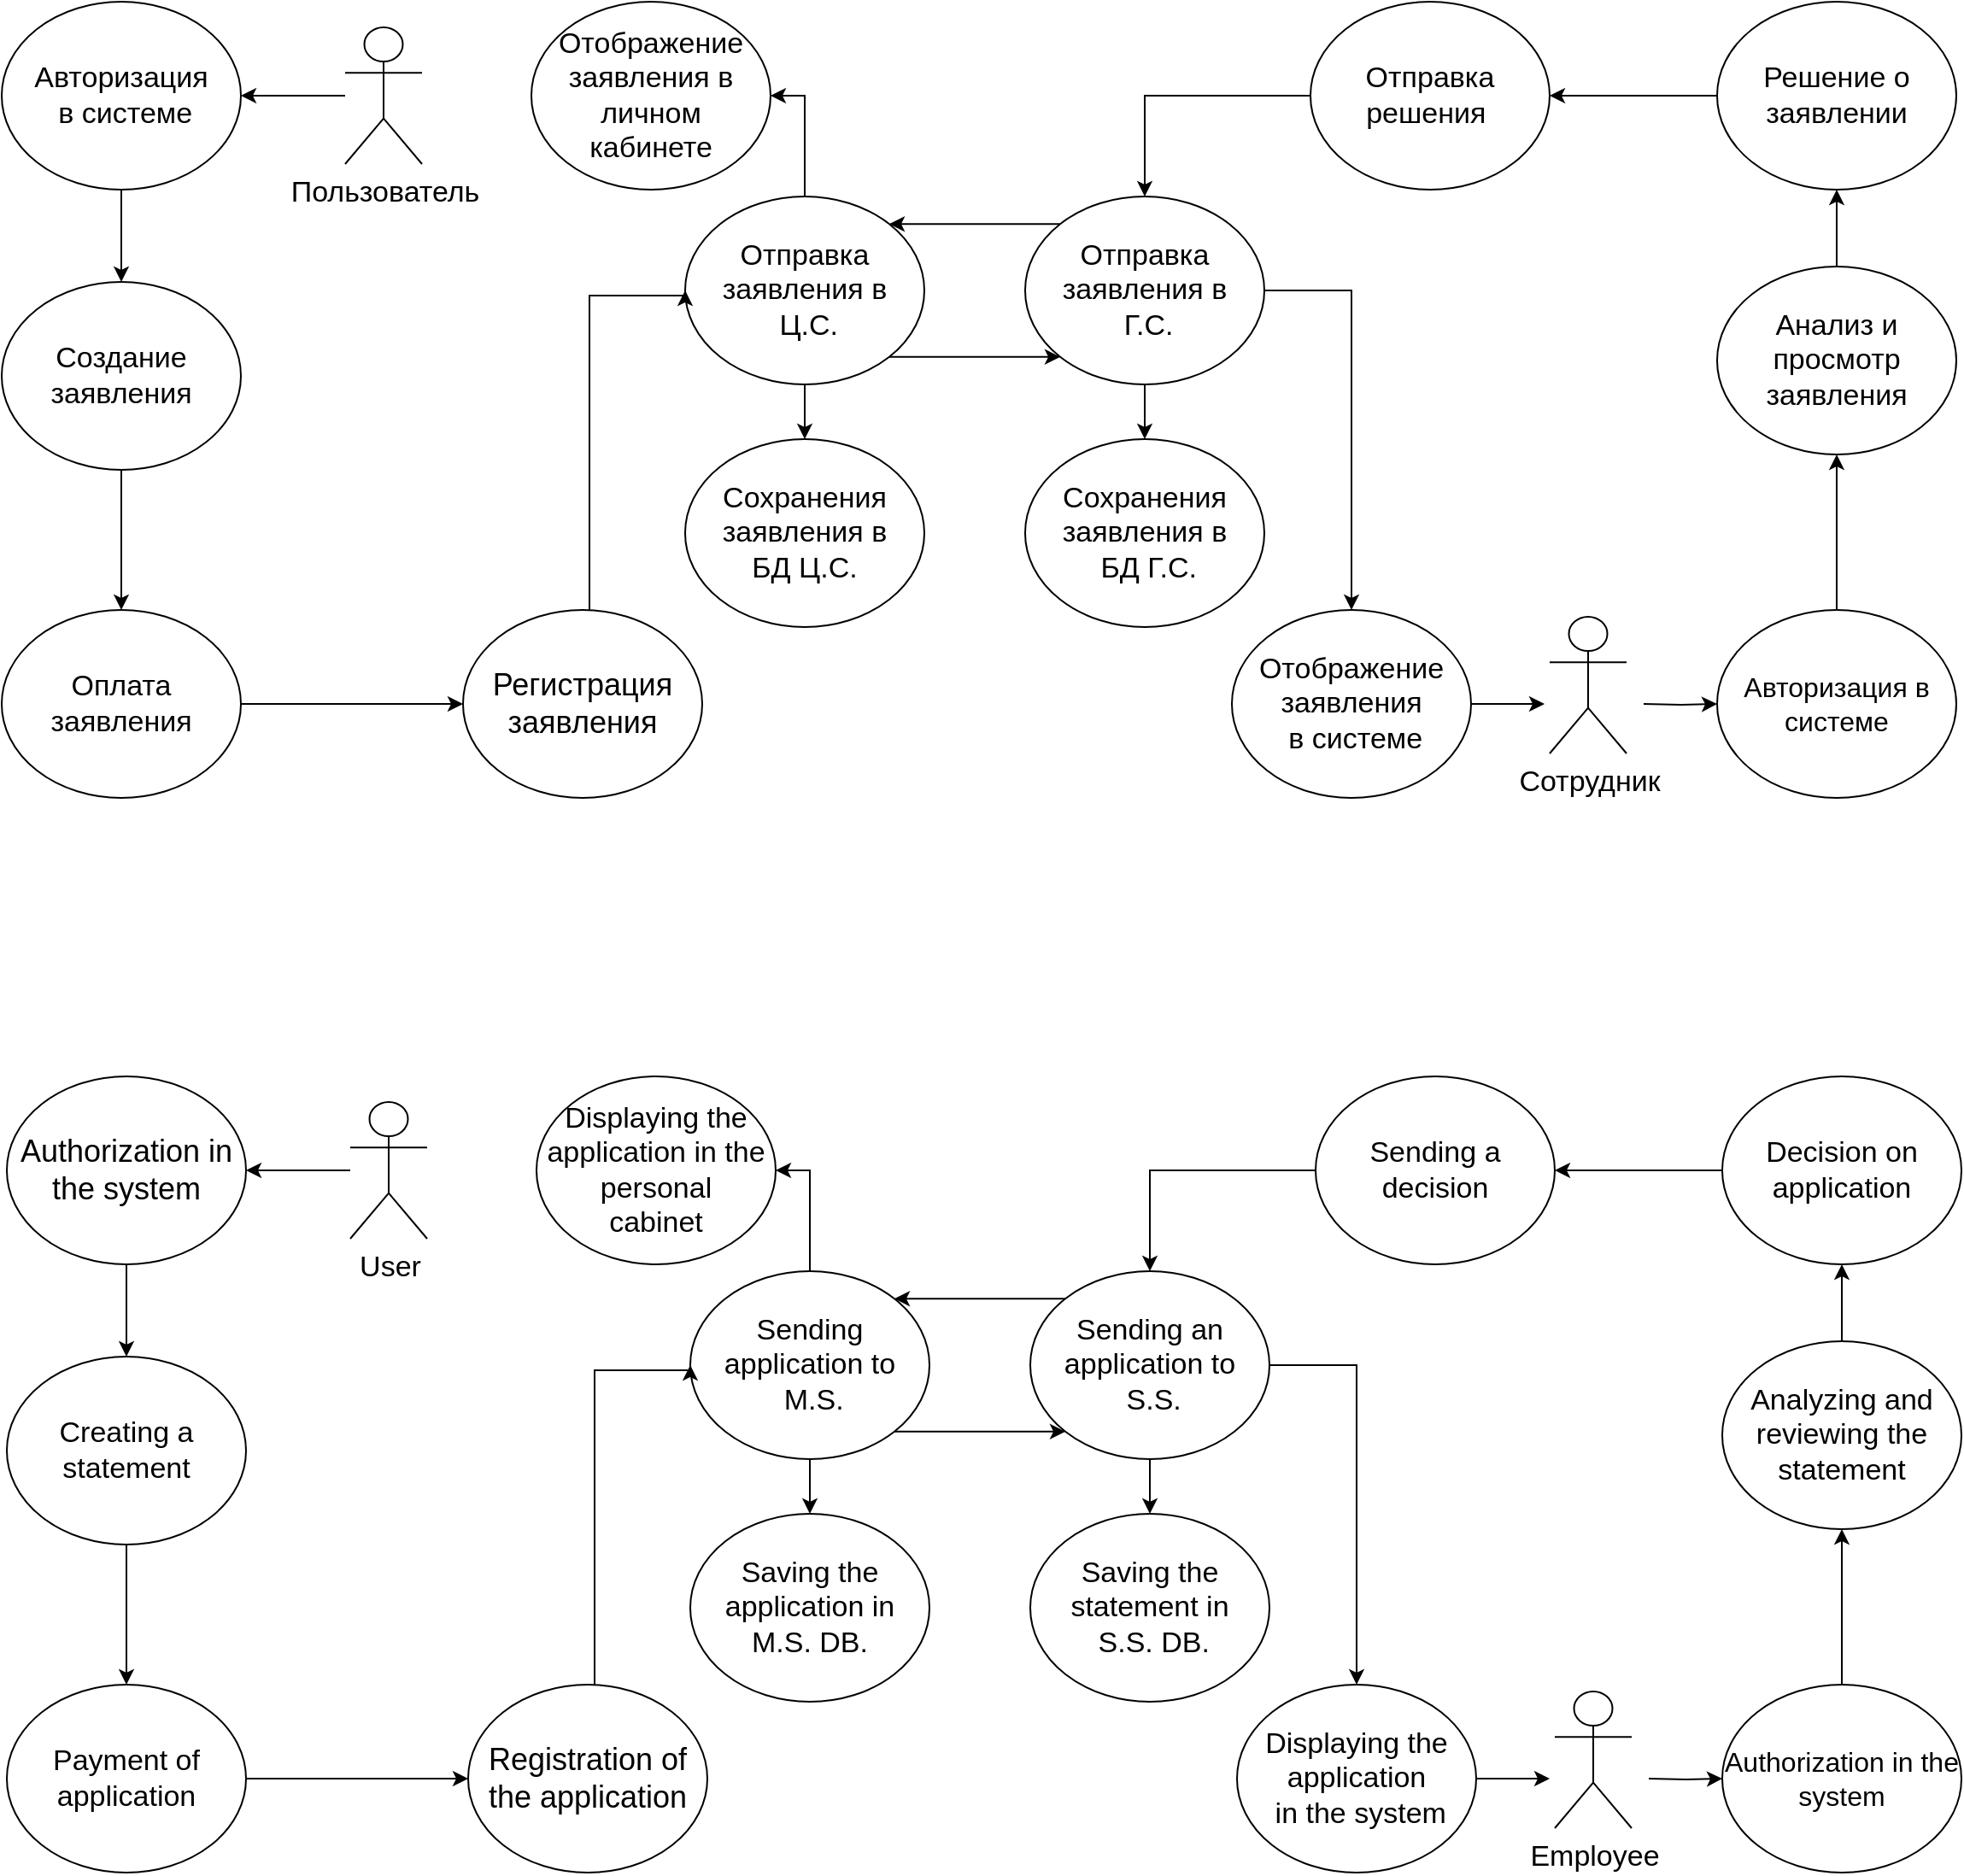 <mxfile version="22.0.8" type="github">
  <diagram name="Страница 1" id="IM1O5l8puq6AkNADgdny">
    <mxGraphModel dx="1365" dy="524" grid="0" gridSize="10" guides="1" tooltips="1" connect="1" arrows="1" fold="1" page="1" pageScale="1" pageWidth="1169" pageHeight="827" math="0" shadow="0">
      <root>
        <mxCell id="0" />
        <mxCell id="1" parent="0" />
        <mxCell id="15-6eLY7Y1xTpjviWE6E-25" value="" style="edgeStyle=orthogonalEdgeStyle;rounded=0;orthogonalLoop=1;jettySize=auto;html=1;" parent="1" source="15-6eLY7Y1xTpjviWE6E-1" target="15-6eLY7Y1xTpjviWE6E-3" edge="1">
          <mxGeometry relative="1" as="geometry" />
        </mxCell>
        <mxCell id="15-6eLY7Y1xTpjviWE6E-1" value="Пользователь" style="shape=umlActor;verticalLabelPosition=bottom;verticalAlign=top;html=1;outlineConnect=0;fontSize=17;" parent="1" vertex="1">
          <mxGeometry x="216" y="18" width="45" height="80" as="geometry" />
        </mxCell>
        <mxCell id="15-6eLY7Y1xTpjviWE6E-38" style="edgeStyle=orthogonalEdgeStyle;rounded=0;orthogonalLoop=1;jettySize=auto;html=1;entryX=0;entryY=0.5;entryDx=0;entryDy=0;" parent="1" target="T-DnqVNL3Df9SW4JSe4_-6" edge="1">
          <mxGeometry relative="1" as="geometry">
            <mxPoint x="976" y="414" as="sourcePoint" />
            <mxPoint x="1020" y="455" as="targetPoint" />
          </mxGeometry>
        </mxCell>
        <mxCell id="15-6eLY7Y1xTpjviWE6E-26" style="edgeStyle=orthogonalEdgeStyle;rounded=0;orthogonalLoop=1;jettySize=auto;html=1;entryX=0.5;entryY=0;entryDx=0;entryDy=0;" parent="1" source="15-6eLY7Y1xTpjviWE6E-3" target="T-DnqVNL3Df9SW4JSe4_-2" edge="1">
          <mxGeometry relative="1" as="geometry">
            <mxPoint x="86.44" y="166" as="targetPoint" />
          </mxGeometry>
        </mxCell>
        <mxCell id="15-6eLY7Y1xTpjviWE6E-3" value="&lt;font style=&quot;font-size: 17px;&quot;&gt;Авторизация&lt;br&gt;&amp;nbsp;в системе&lt;/font&gt;" style="ellipse;whiteSpace=wrap;html=1;" parent="1" vertex="1">
          <mxGeometry x="15" y="3" width="140" height="110" as="geometry" />
        </mxCell>
        <mxCell id="15-6eLY7Y1xTpjviWE6E-27" style="edgeStyle=orthogonalEdgeStyle;rounded=0;orthogonalLoop=1;jettySize=auto;html=1;entryX=0.5;entryY=0;entryDx=0;entryDy=0;exitX=0.5;exitY=1;exitDx=0;exitDy=0;" parent="1" source="T-DnqVNL3Df9SW4JSe4_-2" target="15-6eLY7Y1xTpjviWE6E-9" edge="1">
          <mxGeometry relative="1" as="geometry">
            <mxPoint x="86.44" y="271" as="sourcePoint" />
            <mxPoint x="80" y="280" as="targetPoint" />
          </mxGeometry>
        </mxCell>
        <mxCell id="15-6eLY7Y1xTpjviWE6E-60" style="edgeStyle=orthogonalEdgeStyle;rounded=0;orthogonalLoop=1;jettySize=auto;html=1;entryX=0.5;entryY=0;entryDx=0;entryDy=0;" parent="1" source="15-6eLY7Y1xTpjviWE6E-7" target="15-6eLY7Y1xTpjviWE6E-10" edge="1">
          <mxGeometry relative="1" as="geometry" />
        </mxCell>
        <mxCell id="15-6eLY7Y1xTpjviWE6E-61" style="edgeStyle=orthogonalEdgeStyle;rounded=0;orthogonalLoop=1;jettySize=auto;html=1;exitX=1;exitY=1;exitDx=0;exitDy=0;entryX=0;entryY=1;entryDx=0;entryDy=0;" parent="1" source="15-6eLY7Y1xTpjviWE6E-7" target="15-6eLY7Y1xTpjviWE6E-11" edge="1">
          <mxGeometry relative="1" as="geometry" />
        </mxCell>
        <mxCell id="T-DnqVNL3Df9SW4JSe4_-13" style="edgeStyle=orthogonalEdgeStyle;rounded=0;orthogonalLoop=1;jettySize=auto;html=1;entryX=1;entryY=0.5;entryDx=0;entryDy=0;" parent="1" source="15-6eLY7Y1xTpjviWE6E-7" target="15-6eLY7Y1xTpjviWE6E-19" edge="1">
          <mxGeometry relative="1" as="geometry" />
        </mxCell>
        <mxCell id="15-6eLY7Y1xTpjviWE6E-7" value="Отправка &lt;br style=&quot;font-size: 17px;&quot;&gt;заявления в&lt;br&gt;&amp;nbsp;Ц.С." style="ellipse;whiteSpace=wrap;html=1;fontSize=17;" parent="1" vertex="1">
          <mxGeometry x="415" y="117" width="140" height="110" as="geometry" />
        </mxCell>
        <mxCell id="15-6eLY7Y1xTpjviWE6E-30" style="edgeStyle=orthogonalEdgeStyle;rounded=0;orthogonalLoop=1;jettySize=auto;html=1;entryX=0;entryY=0.5;entryDx=0;entryDy=0;" parent="1" source="15-6eLY7Y1xTpjviWE6E-9" target="T-DnqVNL3Df9SW4JSe4_-4" edge="1">
          <mxGeometry relative="1" as="geometry">
            <mxPoint x="243" y="420" as="targetPoint" />
          </mxGeometry>
        </mxCell>
        <mxCell id="15-6eLY7Y1xTpjviWE6E-9" value="Оплата заявления" style="ellipse;whiteSpace=wrap;html=1;fontSize=17;" parent="1" vertex="1">
          <mxGeometry x="15" y="359" width="140" height="110" as="geometry" />
        </mxCell>
        <mxCell id="15-6eLY7Y1xTpjviWE6E-10" value="Сохранения заявления в &lt;br&gt;БД Ц.С." style="ellipse;whiteSpace=wrap;html=1;fontSize=17;" parent="1" vertex="1">
          <mxGeometry x="415" y="259" width="140" height="110" as="geometry" />
        </mxCell>
        <mxCell id="15-6eLY7Y1xTpjviWE6E-62" style="edgeStyle=orthogonalEdgeStyle;rounded=0;orthogonalLoop=1;jettySize=auto;html=1;entryX=0.5;entryY=0;entryDx=0;entryDy=0;" parent="1" source="15-6eLY7Y1xTpjviWE6E-11" target="15-6eLY7Y1xTpjviWE6E-14" edge="1">
          <mxGeometry relative="1" as="geometry" />
        </mxCell>
        <mxCell id="15-6eLY7Y1xTpjviWE6E-65" style="edgeStyle=orthogonalEdgeStyle;rounded=0;orthogonalLoop=1;jettySize=auto;html=1;exitX=0;exitY=0;exitDx=0;exitDy=0;entryX=1;entryY=0;entryDx=0;entryDy=0;" parent="1" source="15-6eLY7Y1xTpjviWE6E-11" target="15-6eLY7Y1xTpjviWE6E-7" edge="1">
          <mxGeometry relative="1" as="geometry" />
        </mxCell>
        <mxCell id="T-DnqVNL3Df9SW4JSe4_-15" style="edgeStyle=orthogonalEdgeStyle;rounded=0;orthogonalLoop=1;jettySize=auto;html=1;entryX=0.5;entryY=0;entryDx=0;entryDy=0;" parent="1" source="15-6eLY7Y1xTpjviWE6E-11" target="T-DnqVNL3Df9SW4JSe4_-8" edge="1">
          <mxGeometry relative="1" as="geometry">
            <Array as="points">
              <mxPoint x="805" y="172" />
            </Array>
          </mxGeometry>
        </mxCell>
        <mxCell id="15-6eLY7Y1xTpjviWE6E-11" value="Отправка заявления в&lt;br&gt;&amp;nbsp;Г.С." style="ellipse;whiteSpace=wrap;html=1;fontSize=17;" parent="1" vertex="1">
          <mxGeometry x="614" y="117" width="140" height="110" as="geometry" />
        </mxCell>
        <mxCell id="15-6eLY7Y1xTpjviWE6E-36" style="edgeStyle=orthogonalEdgeStyle;rounded=0;orthogonalLoop=1;jettySize=auto;html=1;exitX=1;exitY=0.5;exitDx=0;exitDy=0;" parent="1" source="T-DnqVNL3Df9SW4JSe4_-8" edge="1">
          <mxGeometry relative="1" as="geometry">
            <mxPoint x="894.5" y="491.0" as="sourcePoint" />
            <mxPoint x="918" y="414" as="targetPoint" />
          </mxGeometry>
        </mxCell>
        <mxCell id="15-6eLY7Y1xTpjviWE6E-14" value="Сохранения заявления в&lt;br&gt;&amp;nbsp;БД Г.С." style="ellipse;whiteSpace=wrap;html=1;fontSize=17;" parent="1" vertex="1">
          <mxGeometry x="614" y="259" width="140" height="110" as="geometry" />
        </mxCell>
        <mxCell id="15-6eLY7Y1xTpjviWE6E-40" style="edgeStyle=orthogonalEdgeStyle;rounded=0;orthogonalLoop=1;jettySize=auto;html=1;entryX=0.5;entryY=1;entryDx=0;entryDy=0;exitX=0.5;exitY=0;exitDx=0;exitDy=0;" parent="1" source="T-DnqVNL3Df9SW4JSe4_-5" target="T-DnqVNL3Df9SW4JSe4_-7" edge="1">
          <mxGeometry relative="1" as="geometry">
            <mxPoint x="1093.25" y="159" as="sourcePoint" />
            <mxPoint x="1060.25" y="130" as="targetPoint" />
          </mxGeometry>
        </mxCell>
        <mxCell id="T-DnqVNL3Df9SW4JSe4_-1" style="edgeStyle=orthogonalEdgeStyle;rounded=0;orthogonalLoop=1;jettySize=auto;html=1;entryX=1;entryY=0.5;entryDx=0;entryDy=0;exitX=0;exitY=0.5;exitDx=0;exitDy=0;" parent="1" source="T-DnqVNL3Df9SW4JSe4_-7" target="15-6eLY7Y1xTpjviWE6E-18" edge="1">
          <mxGeometry relative="1" as="geometry">
            <mxPoint x="964" y="75" as="sourcePoint" />
          </mxGeometry>
        </mxCell>
        <mxCell id="15-6eLY7Y1xTpjviWE6E-64" style="edgeStyle=orthogonalEdgeStyle;rounded=0;orthogonalLoop=1;jettySize=auto;html=1;entryX=0.5;entryY=0;entryDx=0;entryDy=0;exitX=0;exitY=0.5;exitDx=0;exitDy=0;" parent="1" source="15-6eLY7Y1xTpjviWE6E-18" target="15-6eLY7Y1xTpjviWE6E-11" edge="1">
          <mxGeometry relative="1" as="geometry" />
        </mxCell>
        <mxCell id="15-6eLY7Y1xTpjviWE6E-18" value="Отправка решения&amp;nbsp;" style="ellipse;whiteSpace=wrap;html=1;fontSize=17;" parent="1" vertex="1">
          <mxGeometry x="781" y="3" width="140" height="110" as="geometry" />
        </mxCell>
        <mxCell id="15-6eLY7Y1xTpjviWE6E-19" value="Отображение заявления в личном&lt;br&gt;кабинете" style="ellipse;whiteSpace=wrap;html=1;fontSize=17;" parent="1" vertex="1">
          <mxGeometry x="325" y="3" width="140" height="110" as="geometry" />
        </mxCell>
        <mxCell id="15-6eLY7Y1xTpjviWE6E-39" style="edgeStyle=orthogonalEdgeStyle;rounded=0;orthogonalLoop=1;jettySize=auto;html=1;entryX=0.5;entryY=1;entryDx=0;entryDy=0;exitX=0.5;exitY=0;exitDx=0;exitDy=0;" parent="1" source="T-DnqVNL3Df9SW4JSe4_-6" target="T-DnqVNL3Df9SW4JSe4_-5" edge="1">
          <mxGeometry relative="1" as="geometry">
            <mxPoint x="1116.25" y="400" as="sourcePoint" />
            <mxPoint x="1093.25" y="269" as="targetPoint" />
          </mxGeometry>
        </mxCell>
        <mxCell id="T-DnqVNL3Df9SW4JSe4_-2" value="Создание заявления" style="ellipse;whiteSpace=wrap;html=1;fontSize=17;" parent="1" vertex="1">
          <mxGeometry x="15" y="167" width="140" height="110" as="geometry" />
        </mxCell>
        <mxCell id="T-DnqVNL3Df9SW4JSe4_-10" style="edgeStyle=orthogonalEdgeStyle;rounded=0;orthogonalLoop=1;jettySize=auto;html=1;entryX=0;entryY=0.5;entryDx=0;entryDy=0;" parent="1" source="T-DnqVNL3Df9SW4JSe4_-4" target="15-6eLY7Y1xTpjviWE6E-7" edge="1">
          <mxGeometry relative="1" as="geometry">
            <mxPoint x="359" y="170.93" as="targetPoint" />
            <Array as="points">
              <mxPoint x="359" y="175" />
            </Array>
          </mxGeometry>
        </mxCell>
        <mxCell id="T-DnqVNL3Df9SW4JSe4_-4" value="&lt;font style=&quot;font-size: 18px;&quot;&gt;Регистрация заявления&lt;/font&gt;" style="ellipse;whiteSpace=wrap;html=1;fillColor=default;strokeColor=default;fontSize=17;" parent="1" vertex="1">
          <mxGeometry x="285" y="359" width="140" height="110" as="geometry" />
        </mxCell>
        <mxCell id="T-DnqVNL3Df9SW4JSe4_-5" value="Анализ и просмотр заявления" style="ellipse;whiteSpace=wrap;html=1;fontSize=17;" parent="1" vertex="1">
          <mxGeometry x="1019" y="158" width="140" height="110" as="geometry" />
        </mxCell>
        <mxCell id="T-DnqVNL3Df9SW4JSe4_-6" value="Авторизация в системе" style="ellipse;whiteSpace=wrap;html=1;fontSize=16;" parent="1" vertex="1">
          <mxGeometry x="1019" y="359" width="140" height="110" as="geometry" />
        </mxCell>
        <mxCell id="T-DnqVNL3Df9SW4JSe4_-7" value="Решение о&lt;br style=&quot;border-color: var(--border-color); font-size: 17px;&quot;&gt;заявлении" style="ellipse;whiteSpace=wrap;html=1;fontSize=17;" parent="1" vertex="1">
          <mxGeometry x="1019" y="3" width="140" height="110" as="geometry" />
        </mxCell>
        <mxCell id="T-DnqVNL3Df9SW4JSe4_-8" value="Отображение заявления&lt;br style=&quot;border-color: var(--border-color); font-size: 17px;&quot;&gt;&amp;nbsp;в системе" style="ellipse;whiteSpace=wrap;html=1;fontSize=17;" parent="1" vertex="1">
          <mxGeometry x="735" y="359" width="140" height="110" as="geometry" />
        </mxCell>
        <mxCell id="T-DnqVNL3Df9SW4JSe4_-9" value="Сотрудник" style="shape=umlActor;verticalLabelPosition=bottom;verticalAlign=top;html=1;outlineConnect=0;fontSize=17;" parent="1" vertex="1">
          <mxGeometry x="921" y="363" width="45" height="80" as="geometry" />
        </mxCell>
        <mxCell id="LrRTZ1sWe_wV9hJZzRSK-34" value="" style="edgeStyle=orthogonalEdgeStyle;rounded=0;orthogonalLoop=1;jettySize=auto;html=1;" edge="1" parent="1" source="LrRTZ1sWe_wV9hJZzRSK-35" target="LrRTZ1sWe_wV9hJZzRSK-38">
          <mxGeometry relative="1" as="geometry" />
        </mxCell>
        <mxCell id="LrRTZ1sWe_wV9hJZzRSK-35" value="User" style="shape=umlActor;verticalLabelPosition=bottom;verticalAlign=top;html=1;outlineConnect=0;fontSize=17;" vertex="1" parent="1">
          <mxGeometry x="219" y="647" width="45" height="80" as="geometry" />
        </mxCell>
        <mxCell id="LrRTZ1sWe_wV9hJZzRSK-36" style="edgeStyle=orthogonalEdgeStyle;rounded=0;orthogonalLoop=1;jettySize=auto;html=1;entryX=0;entryY=0.5;entryDx=0;entryDy=0;" edge="1" parent="1" target="LrRTZ1sWe_wV9hJZzRSK-63">
          <mxGeometry relative="1" as="geometry">
            <mxPoint x="979" y="1043" as="sourcePoint" />
            <mxPoint x="1023" y="1084" as="targetPoint" />
          </mxGeometry>
        </mxCell>
        <mxCell id="LrRTZ1sWe_wV9hJZzRSK-37" style="edgeStyle=orthogonalEdgeStyle;rounded=0;orthogonalLoop=1;jettySize=auto;html=1;entryX=0.5;entryY=0;entryDx=0;entryDy=0;" edge="1" parent="1" source="LrRTZ1sWe_wV9hJZzRSK-38" target="LrRTZ1sWe_wV9hJZzRSK-59">
          <mxGeometry relative="1" as="geometry">
            <mxPoint x="89.44" y="795" as="targetPoint" />
          </mxGeometry>
        </mxCell>
        <mxCell id="LrRTZ1sWe_wV9hJZzRSK-38" value="&lt;font style=&quot;font-size: 18px;&quot;&gt;Authorization in the system&lt;/font&gt;" style="ellipse;whiteSpace=wrap;html=1;" vertex="1" parent="1">
          <mxGeometry x="18" y="632" width="140" height="110" as="geometry" />
        </mxCell>
        <mxCell id="LrRTZ1sWe_wV9hJZzRSK-39" style="edgeStyle=orthogonalEdgeStyle;rounded=0;orthogonalLoop=1;jettySize=auto;html=1;entryX=0.5;entryY=0;entryDx=0;entryDy=0;exitX=0.5;exitY=1;exitDx=0;exitDy=0;" edge="1" parent="1" source="LrRTZ1sWe_wV9hJZzRSK-59" target="LrRTZ1sWe_wV9hJZzRSK-45">
          <mxGeometry relative="1" as="geometry">
            <mxPoint x="89.44" y="900" as="sourcePoint" />
            <mxPoint x="83" y="909" as="targetPoint" />
          </mxGeometry>
        </mxCell>
        <mxCell id="LrRTZ1sWe_wV9hJZzRSK-40" style="edgeStyle=orthogonalEdgeStyle;rounded=0;orthogonalLoop=1;jettySize=auto;html=1;entryX=0.5;entryY=0;entryDx=0;entryDy=0;" edge="1" parent="1" source="LrRTZ1sWe_wV9hJZzRSK-43" target="LrRTZ1sWe_wV9hJZzRSK-46">
          <mxGeometry relative="1" as="geometry" />
        </mxCell>
        <mxCell id="LrRTZ1sWe_wV9hJZzRSK-41" style="edgeStyle=orthogonalEdgeStyle;rounded=0;orthogonalLoop=1;jettySize=auto;html=1;exitX=1;exitY=1;exitDx=0;exitDy=0;entryX=0;entryY=1;entryDx=0;entryDy=0;" edge="1" parent="1" source="LrRTZ1sWe_wV9hJZzRSK-43" target="LrRTZ1sWe_wV9hJZzRSK-50">
          <mxGeometry relative="1" as="geometry" />
        </mxCell>
        <mxCell id="LrRTZ1sWe_wV9hJZzRSK-42" style="edgeStyle=orthogonalEdgeStyle;rounded=0;orthogonalLoop=1;jettySize=auto;html=1;entryX=1;entryY=0.5;entryDx=0;entryDy=0;" edge="1" parent="1" source="LrRTZ1sWe_wV9hJZzRSK-43" target="LrRTZ1sWe_wV9hJZzRSK-57">
          <mxGeometry relative="1" as="geometry" />
        </mxCell>
        <mxCell id="LrRTZ1sWe_wV9hJZzRSK-43" value="&lt;div&gt;Sending&lt;/div&gt;&lt;div&gt;application to&lt;/div&gt;&lt;div&gt;&amp;nbsp;M.S.&lt;/div&gt;" style="ellipse;whiteSpace=wrap;html=1;fontSize=17;" vertex="1" parent="1">
          <mxGeometry x="418" y="746" width="140" height="110" as="geometry" />
        </mxCell>
        <mxCell id="LrRTZ1sWe_wV9hJZzRSK-44" style="edgeStyle=orthogonalEdgeStyle;rounded=0;orthogonalLoop=1;jettySize=auto;html=1;entryX=0;entryY=0.5;entryDx=0;entryDy=0;" edge="1" parent="1" source="LrRTZ1sWe_wV9hJZzRSK-45" target="LrRTZ1sWe_wV9hJZzRSK-61">
          <mxGeometry relative="1" as="geometry">
            <mxPoint x="246" y="1049" as="targetPoint" />
          </mxGeometry>
        </mxCell>
        <mxCell id="LrRTZ1sWe_wV9hJZzRSK-45" value="Payment of application" style="ellipse;whiteSpace=wrap;html=1;fontSize=17;" vertex="1" parent="1">
          <mxGeometry x="18" y="988" width="140" height="110" as="geometry" />
        </mxCell>
        <mxCell id="LrRTZ1sWe_wV9hJZzRSK-46" value="&lt;div&gt;Saving the application in&lt;/div&gt;&lt;div&gt;M.S. DB.&lt;/div&gt;" style="ellipse;whiteSpace=wrap;html=1;fontSize=17;" vertex="1" parent="1">
          <mxGeometry x="418" y="888" width="140" height="110" as="geometry" />
        </mxCell>
        <mxCell id="LrRTZ1sWe_wV9hJZzRSK-47" style="edgeStyle=orthogonalEdgeStyle;rounded=0;orthogonalLoop=1;jettySize=auto;html=1;entryX=0.5;entryY=0;entryDx=0;entryDy=0;" edge="1" parent="1" source="LrRTZ1sWe_wV9hJZzRSK-50" target="LrRTZ1sWe_wV9hJZzRSK-52">
          <mxGeometry relative="1" as="geometry" />
        </mxCell>
        <mxCell id="LrRTZ1sWe_wV9hJZzRSK-48" style="edgeStyle=orthogonalEdgeStyle;rounded=0;orthogonalLoop=1;jettySize=auto;html=1;exitX=0;exitY=0;exitDx=0;exitDy=0;entryX=1;entryY=0;entryDx=0;entryDy=0;" edge="1" parent="1" source="LrRTZ1sWe_wV9hJZzRSK-50" target="LrRTZ1sWe_wV9hJZzRSK-43">
          <mxGeometry relative="1" as="geometry" />
        </mxCell>
        <mxCell id="LrRTZ1sWe_wV9hJZzRSK-49" style="edgeStyle=orthogonalEdgeStyle;rounded=0;orthogonalLoop=1;jettySize=auto;html=1;entryX=0.5;entryY=0;entryDx=0;entryDy=0;" edge="1" parent="1" source="LrRTZ1sWe_wV9hJZzRSK-50" target="LrRTZ1sWe_wV9hJZzRSK-65">
          <mxGeometry relative="1" as="geometry">
            <Array as="points">
              <mxPoint x="808" y="801" />
            </Array>
          </mxGeometry>
        </mxCell>
        <mxCell id="LrRTZ1sWe_wV9hJZzRSK-50" value="&lt;div&gt;Sending an application to&lt;/div&gt;&lt;div&gt;&amp;nbsp;S.S.&lt;/div&gt;" style="ellipse;whiteSpace=wrap;html=1;fontSize=17;" vertex="1" parent="1">
          <mxGeometry x="617" y="746" width="140" height="110" as="geometry" />
        </mxCell>
        <mxCell id="LrRTZ1sWe_wV9hJZzRSK-51" style="edgeStyle=orthogonalEdgeStyle;rounded=0;orthogonalLoop=1;jettySize=auto;html=1;exitX=1;exitY=0.5;exitDx=0;exitDy=0;" edge="1" parent="1" source="LrRTZ1sWe_wV9hJZzRSK-65">
          <mxGeometry relative="1" as="geometry">
            <mxPoint x="897.5" y="1120.0" as="sourcePoint" />
            <mxPoint x="921" y="1043" as="targetPoint" />
          </mxGeometry>
        </mxCell>
        <mxCell id="LrRTZ1sWe_wV9hJZzRSK-52" value="&lt;div&gt;Saving the statement in&lt;/div&gt;&lt;div&gt;&amp;nbsp;S.S. DB.&lt;/div&gt;" style="ellipse;whiteSpace=wrap;html=1;fontSize=17;" vertex="1" parent="1">
          <mxGeometry x="617" y="888" width="140" height="110" as="geometry" />
        </mxCell>
        <mxCell id="LrRTZ1sWe_wV9hJZzRSK-53" style="edgeStyle=orthogonalEdgeStyle;rounded=0;orthogonalLoop=1;jettySize=auto;html=1;entryX=0.5;entryY=1;entryDx=0;entryDy=0;exitX=0.5;exitY=0;exitDx=0;exitDy=0;" edge="1" parent="1" source="LrRTZ1sWe_wV9hJZzRSK-62" target="LrRTZ1sWe_wV9hJZzRSK-64">
          <mxGeometry relative="1" as="geometry">
            <mxPoint x="1096.25" y="788" as="sourcePoint" />
            <mxPoint x="1063.25" y="759" as="targetPoint" />
          </mxGeometry>
        </mxCell>
        <mxCell id="LrRTZ1sWe_wV9hJZzRSK-54" style="edgeStyle=orthogonalEdgeStyle;rounded=0;orthogonalLoop=1;jettySize=auto;html=1;entryX=1;entryY=0.5;entryDx=0;entryDy=0;exitX=0;exitY=0.5;exitDx=0;exitDy=0;" edge="1" parent="1" source="LrRTZ1sWe_wV9hJZzRSK-64" target="LrRTZ1sWe_wV9hJZzRSK-56">
          <mxGeometry relative="1" as="geometry">
            <mxPoint x="967" y="704" as="sourcePoint" />
          </mxGeometry>
        </mxCell>
        <mxCell id="LrRTZ1sWe_wV9hJZzRSK-55" style="edgeStyle=orthogonalEdgeStyle;rounded=0;orthogonalLoop=1;jettySize=auto;html=1;entryX=0.5;entryY=0;entryDx=0;entryDy=0;exitX=0;exitY=0.5;exitDx=0;exitDy=0;" edge="1" parent="1" source="LrRTZ1sWe_wV9hJZzRSK-56" target="LrRTZ1sWe_wV9hJZzRSK-50">
          <mxGeometry relative="1" as="geometry" />
        </mxCell>
        <mxCell id="LrRTZ1sWe_wV9hJZzRSK-56" value="Sending a decision" style="ellipse;whiteSpace=wrap;html=1;fontSize=17;" vertex="1" parent="1">
          <mxGeometry x="784" y="632" width="140" height="110" as="geometry" />
        </mxCell>
        <mxCell id="LrRTZ1sWe_wV9hJZzRSK-57" value="Displaying the application in the personal &lt;br&gt;cabinet" style="ellipse;whiteSpace=wrap;html=1;fontSize=17;" vertex="1" parent="1">
          <mxGeometry x="328" y="632" width="140" height="110" as="geometry" />
        </mxCell>
        <mxCell id="LrRTZ1sWe_wV9hJZzRSK-58" style="edgeStyle=orthogonalEdgeStyle;rounded=0;orthogonalLoop=1;jettySize=auto;html=1;entryX=0.5;entryY=1;entryDx=0;entryDy=0;exitX=0.5;exitY=0;exitDx=0;exitDy=0;" edge="1" parent="1" source="LrRTZ1sWe_wV9hJZzRSK-63" target="LrRTZ1sWe_wV9hJZzRSK-62">
          <mxGeometry relative="1" as="geometry">
            <mxPoint x="1119.25" y="1029" as="sourcePoint" />
            <mxPoint x="1096.25" y="898" as="targetPoint" />
          </mxGeometry>
        </mxCell>
        <mxCell id="LrRTZ1sWe_wV9hJZzRSK-59" value="Creating a statement" style="ellipse;whiteSpace=wrap;html=1;fontSize=17;" vertex="1" parent="1">
          <mxGeometry x="18" y="796" width="140" height="110" as="geometry" />
        </mxCell>
        <mxCell id="LrRTZ1sWe_wV9hJZzRSK-60" style="edgeStyle=orthogonalEdgeStyle;rounded=0;orthogonalLoop=1;jettySize=auto;html=1;entryX=0;entryY=0.5;entryDx=0;entryDy=0;" edge="1" parent="1" source="LrRTZ1sWe_wV9hJZzRSK-61" target="LrRTZ1sWe_wV9hJZzRSK-43">
          <mxGeometry relative="1" as="geometry">
            <mxPoint x="362" y="799.93" as="targetPoint" />
            <Array as="points">
              <mxPoint x="362" y="804" />
            </Array>
          </mxGeometry>
        </mxCell>
        <mxCell id="LrRTZ1sWe_wV9hJZzRSK-61" value="&lt;font style=&quot;font-size: 18px;&quot;&gt;Registration of the application&lt;/font&gt;" style="ellipse;whiteSpace=wrap;html=1;fillColor=default;strokeColor=default;fontSize=17;" vertex="1" parent="1">
          <mxGeometry x="288" y="988" width="140" height="110" as="geometry" />
        </mxCell>
        <mxCell id="LrRTZ1sWe_wV9hJZzRSK-62" value="Analyzing and reviewing the statement" style="ellipse;whiteSpace=wrap;html=1;fontSize=17;" vertex="1" parent="1">
          <mxGeometry x="1022" y="787" width="140" height="110" as="geometry" />
        </mxCell>
        <mxCell id="LrRTZ1sWe_wV9hJZzRSK-63" value="Authorization in the system" style="ellipse;whiteSpace=wrap;html=1;fontSize=16;" vertex="1" parent="1">
          <mxGeometry x="1022" y="988" width="140" height="110" as="geometry" />
        </mxCell>
        <mxCell id="LrRTZ1sWe_wV9hJZzRSK-64" value="&lt;div&gt;Decision on&lt;/div&gt;&lt;div&gt;application&lt;/div&gt;" style="ellipse;whiteSpace=wrap;html=1;fontSize=17;" vertex="1" parent="1">
          <mxGeometry x="1022" y="632" width="140" height="110" as="geometry" />
        </mxCell>
        <mxCell id="LrRTZ1sWe_wV9hJZzRSK-65" value="&lt;div&gt;Displaying the application&lt;/div&gt;&lt;div&gt;&amp;nbsp;in the system&lt;/div&gt;" style="ellipse;whiteSpace=wrap;html=1;fontSize=17;" vertex="1" parent="1">
          <mxGeometry x="738" y="988" width="140" height="110" as="geometry" />
        </mxCell>
        <mxCell id="LrRTZ1sWe_wV9hJZzRSK-66" value="Employee" style="shape=umlActor;verticalLabelPosition=bottom;verticalAlign=top;html=1;outlineConnect=0;fontSize=17;" vertex="1" parent="1">
          <mxGeometry x="924" y="992" width="45" height="80" as="geometry" />
        </mxCell>
      </root>
    </mxGraphModel>
  </diagram>
</mxfile>

